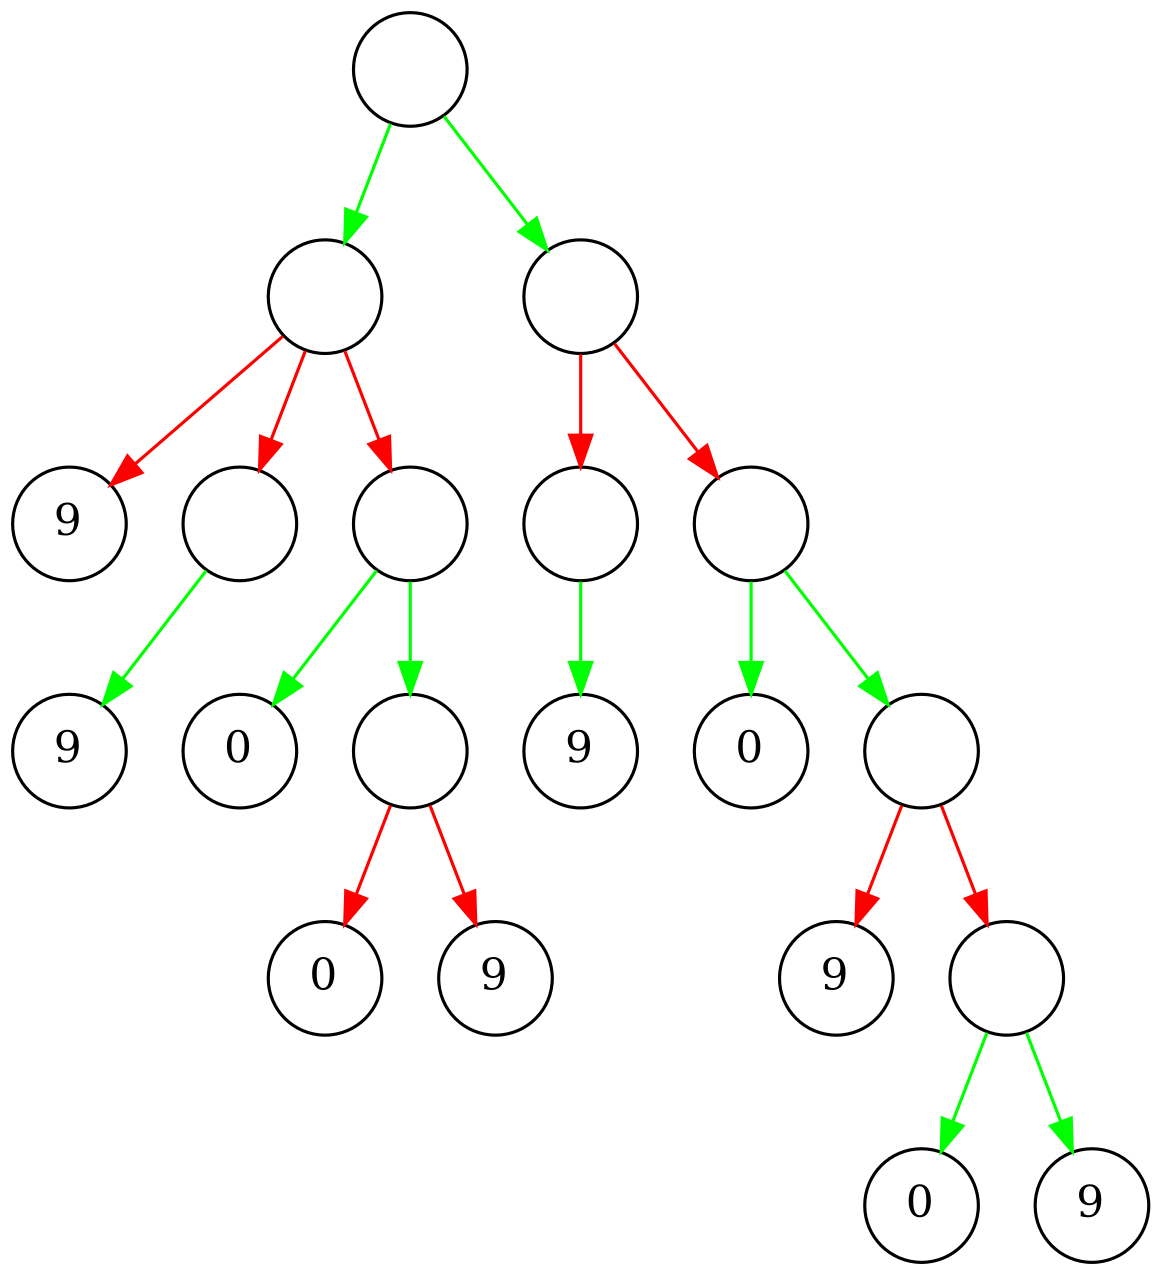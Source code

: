 digraph tree {
graph [size="8.5!"]
    node [shape=circle]
    a[label=""];
    b[label=""]
    c[label=""]
    d[label="9"]
    e[label=""]
    f[label=""]
    g[label=""]
    h[label=""]
    i[label="9"]
    j[label="0"]
    k[label=""]
    l[label="9"]
    m[label="0"]
    n[label=""]
    o[label="0"]
    p[label="9"]
    q[label="9"]
    r[label=""]
    s[label="0"]
    t[label="9"]

    a -> b[color="green"];
    a -> c[color="green"];
    

    b -> d[color="red"];
    b -> e[color="red"];
    b -> f[color="red"];
 
    c -> g[color="red"];
    c -> h[color="red"];

    e -> i[color="green"];
    
    f -> j[color="green"];
    f -> k[color="green"];
    
    g -> l[color="green"];
    
    h -> m[color="green"];
    h -> n[color="green"];

    k -> o[color="red"];
    k -> p[color="red"];
    
    n -> q[color="red"];
    n -> r[color="red"];
    
    r -> s[color="green"];
    r -> t[color="green"];
}

